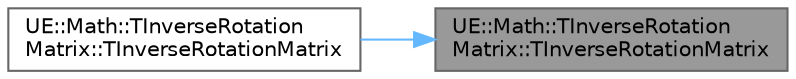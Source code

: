 digraph "UE::Math::TInverseRotationMatrix::TInverseRotationMatrix"
{
 // INTERACTIVE_SVG=YES
 // LATEX_PDF_SIZE
  bgcolor="transparent";
  edge [fontname=Helvetica,fontsize=10,labelfontname=Helvetica,labelfontsize=10];
  node [fontname=Helvetica,fontsize=10,shape=box,height=0.2,width=0.4];
  rankdir="RL";
  Node1 [id="Node000001",label="UE::Math::TInverseRotation\lMatrix::TInverseRotationMatrix",height=0.2,width=0.4,color="gray40", fillcolor="grey60", style="filled", fontcolor="black",tooltip="Constructor."];
  Node1 -> Node2 [id="edge1_Node000001_Node000002",dir="back",color="steelblue1",style="solid",tooltip=" "];
  Node2 [id="Node000002",label="UE::Math::TInverseRotation\lMatrix::TInverseRotationMatrix",height=0.2,width=0.4,color="grey40", fillcolor="white", style="filled",URL="$d9/de4/structUE_1_1Math_1_1TInverseRotationMatrix.html#a8e04d588bb77acd236a70e3278d65c8a",tooltip=" "];
}
